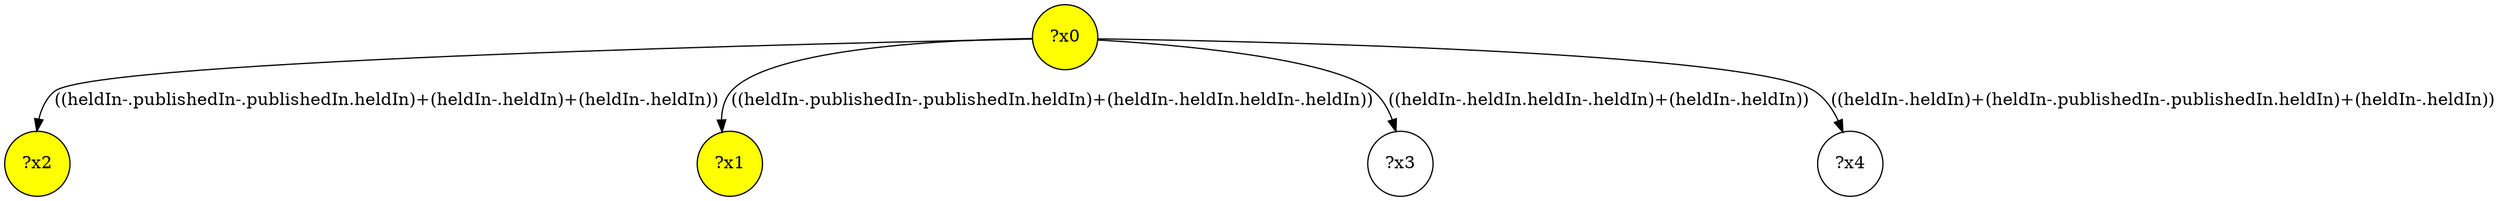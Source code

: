 digraph g {
	x0 [fillcolor="yellow", style="filled," shape=circle, label="?x0"];
	x2 [fillcolor="yellow", style="filled," shape=circle, label="?x2"];
	x1 [fillcolor="yellow", style="filled," shape=circle, label="?x1"];
	x0 -> x1 [label="((heldIn-.publishedIn-.publishedIn.heldIn)+(heldIn-.heldIn.heldIn-.heldIn))"];
	x0 -> x2 [label="((heldIn-.publishedIn-.publishedIn.heldIn)+(heldIn-.heldIn)+(heldIn-.heldIn))"];
	x3 [shape=circle, label="?x3"];
	x0 -> x3 [label="((heldIn-.heldIn.heldIn-.heldIn)+(heldIn-.heldIn))"];
	x4 [shape=circle, label="?x4"];
	x0 -> x4 [label="((heldIn-.heldIn)+(heldIn-.publishedIn-.publishedIn.heldIn)+(heldIn-.heldIn))"];
}
